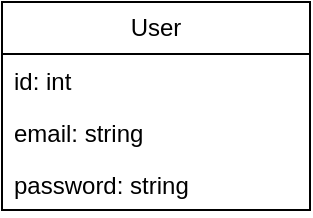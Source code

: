 <mxfile>
    <diagram id="C5RBs43oDa-KdzZeNtuy" name="Page-1">
        <mxGraphModel dx="832" dy="283" grid="1" gridSize="10" guides="1" tooltips="1" connect="1" arrows="1" fold="1" page="1" pageScale="1" pageWidth="827" pageHeight="1169" math="0" shadow="0">
            <root>
                <mxCell id="WIyWlLk6GJQsqaUBKTNV-0"/>
                <mxCell id="WIyWlLk6GJQsqaUBKTNV-1" parent="WIyWlLk6GJQsqaUBKTNV-0"/>
                <mxCell id="v40_4V2X0m6Cfrz5kPVr-0" value="User" style="swimlane;fontStyle=0;childLayout=stackLayout;horizontal=1;startSize=26;fillColor=none;horizontalStack=0;resizeParent=1;resizeParentMax=0;resizeLast=0;collapsible=1;marginBottom=0;whiteSpace=wrap;html=1;" parent="WIyWlLk6GJQsqaUBKTNV-1" vertex="1">
                    <mxGeometry x="337" y="533" width="154" height="104" as="geometry"/>
                </mxCell>
                <mxCell id="v40_4V2X0m6Cfrz5kPVr-1" value="id: int" style="text;strokeColor=none;fillColor=none;align=left;verticalAlign=top;spacingLeft=4;spacingRight=4;overflow=hidden;rotatable=0;points=[[0,0.5],[1,0.5]];portConstraint=eastwest;whiteSpace=wrap;html=1;" parent="v40_4V2X0m6Cfrz5kPVr-0" vertex="1">
                    <mxGeometry y="26" width="154" height="26" as="geometry"/>
                </mxCell>
                <mxCell id="v40_4V2X0m6Cfrz5kPVr-2" value="email: string" style="text;strokeColor=none;fillColor=none;align=left;verticalAlign=top;spacingLeft=4;spacingRight=4;overflow=hidden;rotatable=0;points=[[0,0.5],[1,0.5]];portConstraint=eastwest;whiteSpace=wrap;html=1;" parent="v40_4V2X0m6Cfrz5kPVr-0" vertex="1">
                    <mxGeometry y="52" width="154" height="26" as="geometry"/>
                </mxCell>
                <mxCell id="v40_4V2X0m6Cfrz5kPVr-3" value="password: string" style="text;strokeColor=none;fillColor=none;align=left;verticalAlign=top;spacingLeft=4;spacingRight=4;overflow=hidden;rotatable=0;points=[[0,0.5],[1,0.5]];portConstraint=eastwest;whiteSpace=wrap;html=1;" parent="v40_4V2X0m6Cfrz5kPVr-0" vertex="1">
                    <mxGeometry y="78" width="154" height="26" as="geometry"/>
                </mxCell>
            </root>
        </mxGraphModel>
    </diagram>
</mxfile>